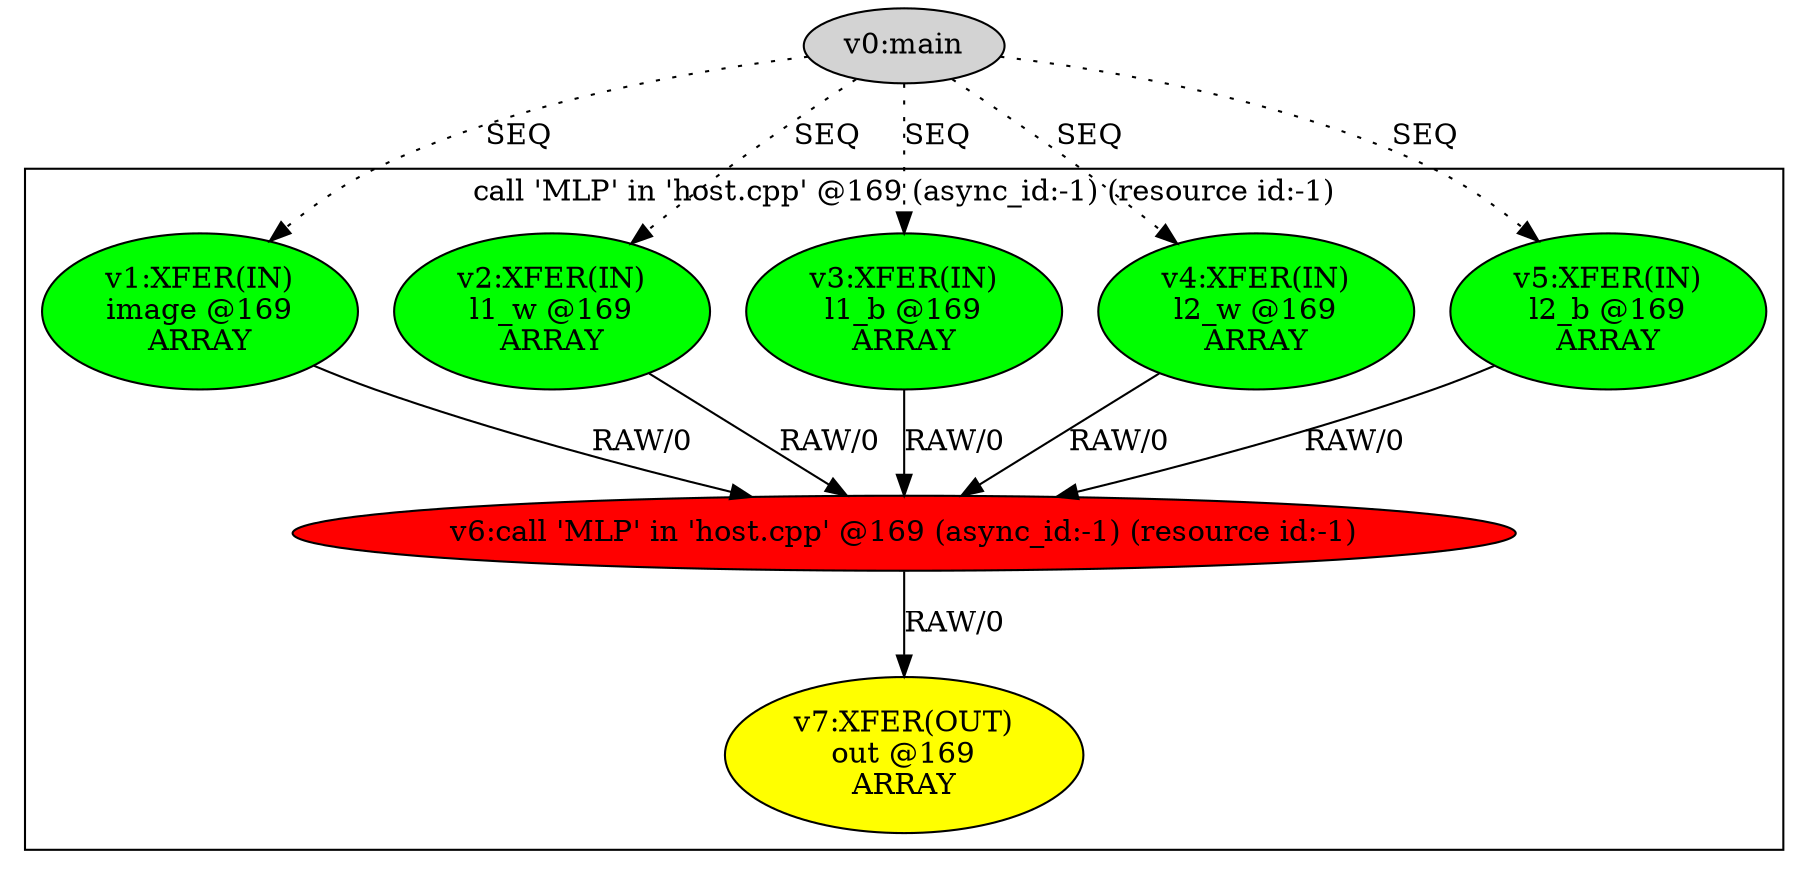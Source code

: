 digraph dm_graph {
v0 [label = "v0:main" ,style=filled];
v1 [label = "v1:XFER(IN)\nimage @169\nARRAY\n" ,style=filled,fillcolor = green];
v2 [label = "v2:XFER(IN)\nl1_w @169\nARRAY\n" ,style=filled,fillcolor = green];
v3 [label = "v3:XFER(IN)\nl1_b @169\nARRAY\n" ,style=filled,fillcolor = green];
v4 [label = "v4:XFER(IN)\nl2_w @169\nARRAY\n" ,style=filled,fillcolor = green];
v5 [label = "v5:XFER(IN)\nl2_b @169\nARRAY\n" ,style=filled,fillcolor = green];
v6 [label = "v6:call 'MLP' in 'host.cpp' @169 (async_id:-1) (resource id:-1)\n" ,style=filled,fillcolor = red];
v7 [label = "v7:XFER(OUT)\nout @169\nARRAY\n" ,style=filled,fillcolor = yellow];
subgraph cluster0 {
v1;
v2;
v3;
v4;
v5;
v6;
v7;
label = "call 'MLP' in 'host.cpp' @169 (async_id:-1) (resource id:-1)\n";
}
v1 -> v6 [label = "RAW/0"];
v2 -> v6 [label = "RAW/0"];
v3 -> v6 [label = "RAW/0"];
v4 -> v6 [label = "RAW/0"];
v5 -> v6 [label = "RAW/0"];
v6 -> v7 [label = "RAW/0"];
v0 -> v1 [label = "SEQ", style = dotted];
v0 -> v2 [label = "SEQ", style = dotted];
v0 -> v3 [label = "SEQ", style = dotted];
v0 -> v4 [label = "SEQ", style = dotted];
v0 -> v5 [label = "SEQ", style = dotted];
}
